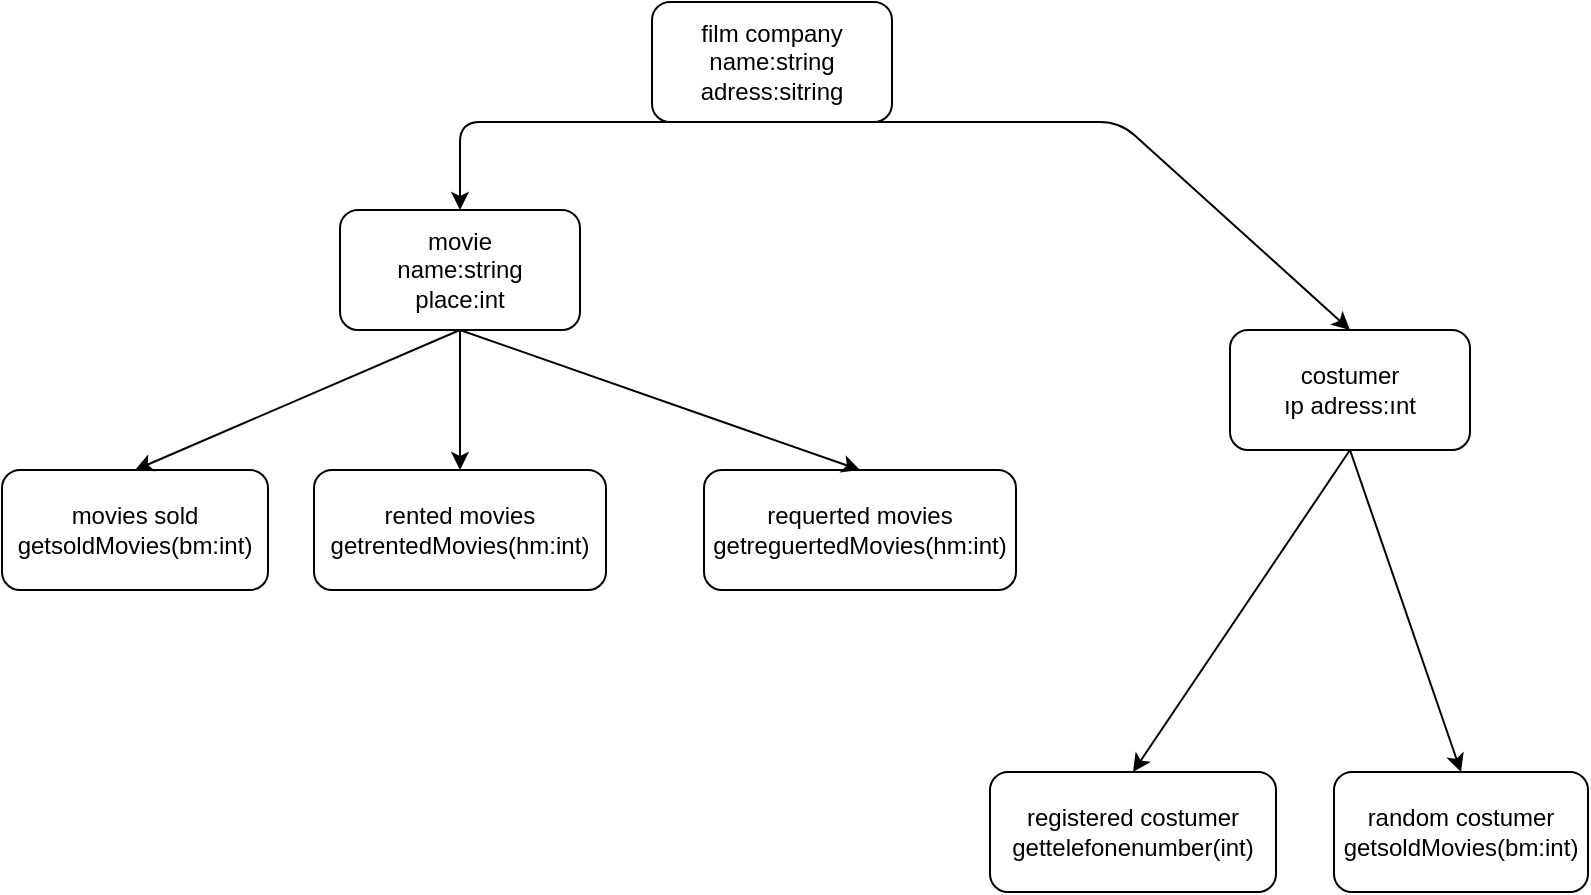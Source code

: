 <mxfile version="13.9.9" type="device"><diagram name="Page-1" id="2a216829-ef6e-dabb-86c1-c78162f3ba2b"><mxGraphModel dx="963" dy="584" grid="1" gridSize="13" guides="1" tooltips="1" connect="1" arrows="1" fold="1" page="1" pageScale="1" pageWidth="850" pageHeight="1100" background="#ffffff" math="0" shadow="0"><root><mxCell id="0"/><mxCell id="1" parent="0"/><mxCell id="LO_EQKtJkHPjasRkqTGh-110" value="film company&lt;br&gt;name:string&lt;br&gt;adress:sitring" style="rounded=1;whiteSpace=wrap;html=1;" vertex="1" parent="1"><mxGeometry x="351" y="52" width="120" height="60" as="geometry"/></mxCell><mxCell id="LO_EQKtJkHPjasRkqTGh-111" value="movie&lt;br&gt;name:string&lt;br&gt;place:int" style="rounded=1;whiteSpace=wrap;html=1;" vertex="1" parent="1"><mxGeometry x="195" y="156" width="120" height="60" as="geometry"/></mxCell><mxCell id="LO_EQKtJkHPjasRkqTGh-112" value="costumer&lt;br&gt;ıp adress:ınt" style="rounded=1;whiteSpace=wrap;html=1;" vertex="1" parent="1"><mxGeometry x="640" y="216" width="120" height="60" as="geometry"/></mxCell><mxCell id="LO_EQKtJkHPjasRkqTGh-113" value="movies sold&lt;br&gt;getsoldMovies(bm:int)" style="rounded=1;whiteSpace=wrap;html=1;" vertex="1" parent="1"><mxGeometry x="26" y="286" width="133" height="60" as="geometry"/></mxCell><mxCell id="LO_EQKtJkHPjasRkqTGh-114" value="rented movies&lt;br&gt;getrentedMovies(hm:int)" style="rounded=1;whiteSpace=wrap;html=1;" vertex="1" parent="1"><mxGeometry x="182" y="286" width="146" height="60" as="geometry"/></mxCell><mxCell id="LO_EQKtJkHPjasRkqTGh-115" value="requerted movies&lt;br&gt;getreguertedMovies(hm:int)" style="rounded=1;whiteSpace=wrap;html=1;" vertex="1" parent="1"><mxGeometry x="377" y="286" width="156" height="60" as="geometry"/></mxCell><mxCell id="LO_EQKtJkHPjasRkqTGh-116" value="registered costumer&lt;br&gt;gettelefonenumber(int)" style="rounded=1;whiteSpace=wrap;html=1;" vertex="1" parent="1"><mxGeometry x="520" y="437" width="143" height="60" as="geometry"/></mxCell><mxCell id="LO_EQKtJkHPjasRkqTGh-117" value="random costumer&lt;br&gt;getsoldMovies(bm:int)" style="rounded=1;whiteSpace=wrap;html=1;" vertex="1" parent="1"><mxGeometry x="692" y="437" width="127" height="60" as="geometry"/></mxCell><mxCell id="LO_EQKtJkHPjasRkqTGh-118" value="" style="endArrow=classic;html=1;exitX=0.5;exitY=1;exitDx=0;exitDy=0;entryX=0.5;entryY=0;entryDx=0;entryDy=0;" edge="1" parent="1" source="LO_EQKtJkHPjasRkqTGh-112" target="LO_EQKtJkHPjasRkqTGh-116"><mxGeometry width="50" height="50" relative="1" as="geometry"><mxPoint x="588" y="305" as="sourcePoint"/><mxPoint x="575" y="424" as="targetPoint"/></mxGeometry></mxCell><mxCell id="LO_EQKtJkHPjasRkqTGh-119" value="" style="endArrow=classic;html=1;exitX=0.5;exitY=1;exitDx=0;exitDy=0;entryX=0.5;entryY=0;entryDx=0;entryDy=0;" edge="1" parent="1" source="LO_EQKtJkHPjasRkqTGh-112" target="LO_EQKtJkHPjasRkqTGh-117"><mxGeometry width="50" height="50" relative="1" as="geometry"><mxPoint x="588" y="305" as="sourcePoint"/><mxPoint x="638" y="255" as="targetPoint"/></mxGeometry></mxCell><mxCell id="LO_EQKtJkHPjasRkqTGh-120" value="" style="endArrow=classic;html=1;exitX=0.5;exitY=1;exitDx=0;exitDy=0;entryX=0.5;entryY=0;entryDx=0;entryDy=0;" edge="1" parent="1" source="LO_EQKtJkHPjasRkqTGh-110" target="LO_EQKtJkHPjasRkqTGh-112"><mxGeometry width="50" height="50" relative="1" as="geometry"><mxPoint x="572" y="245" as="sourcePoint"/><mxPoint x="622" y="195" as="targetPoint"/><Array as="points"><mxPoint x="585" y="112"/></Array></mxGeometry></mxCell><mxCell id="LO_EQKtJkHPjasRkqTGh-121" value="" style="endArrow=classic;html=1;exitX=0.5;exitY=1;exitDx=0;exitDy=0;entryX=0.5;entryY=0;entryDx=0;entryDy=0;" edge="1" parent="1" source="LO_EQKtJkHPjasRkqTGh-110" target="LO_EQKtJkHPjasRkqTGh-111"><mxGeometry width="50" height="50" relative="1" as="geometry"><mxPoint x="572" y="245" as="sourcePoint"/><mxPoint x="622" y="195" as="targetPoint"/><Array as="points"><mxPoint x="255" y="112"/></Array></mxGeometry></mxCell><mxCell id="LO_EQKtJkHPjasRkqTGh-122" value="" style="endArrow=classic;html=1;exitX=0.5;exitY=1;exitDx=0;exitDy=0;entryX=0.5;entryY=0;entryDx=0;entryDy=0;" edge="1" parent="1" source="LO_EQKtJkHPjasRkqTGh-111" target="LO_EQKtJkHPjasRkqTGh-115"><mxGeometry width="50" height="50" relative="1" as="geometry"><mxPoint x="312" y="349" as="sourcePoint"/><mxPoint x="362" y="299" as="targetPoint"/></mxGeometry></mxCell><mxCell id="LO_EQKtJkHPjasRkqTGh-123" value="" style="endArrow=classic;html=1;exitX=0.5;exitY=1;exitDx=0;exitDy=0;entryX=0.5;entryY=0;entryDx=0;entryDy=0;" edge="1" parent="1" source="LO_EQKtJkHPjasRkqTGh-111" target="LO_EQKtJkHPjasRkqTGh-114"><mxGeometry width="50" height="50" relative="1" as="geometry"><mxPoint x="312" y="349" as="sourcePoint"/><mxPoint x="362" y="299" as="targetPoint"/></mxGeometry></mxCell><mxCell id="LO_EQKtJkHPjasRkqTGh-124" value="" style="endArrow=classic;html=1;exitX=0.5;exitY=1;exitDx=0;exitDy=0;entryX=0.5;entryY=0;entryDx=0;entryDy=0;" edge="1" parent="1" source="LO_EQKtJkHPjasRkqTGh-111" target="LO_EQKtJkHPjasRkqTGh-113"><mxGeometry width="50" height="50" relative="1" as="geometry"><mxPoint x="312" y="349" as="sourcePoint"/><mxPoint x="362" y="299" as="targetPoint"/></mxGeometry></mxCell></root></mxGraphModel></diagram></mxfile>